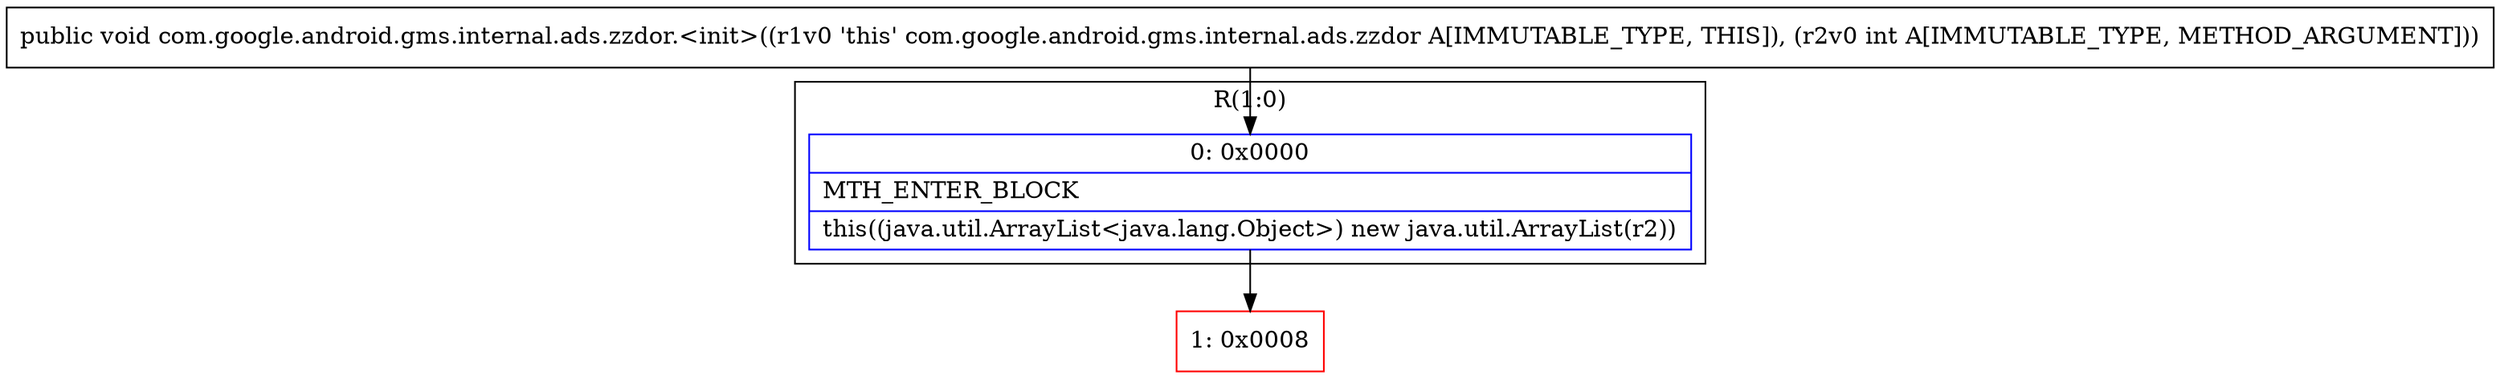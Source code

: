 digraph "CFG forcom.google.android.gms.internal.ads.zzdor.\<init\>(I)V" {
subgraph cluster_Region_585593129 {
label = "R(1:0)";
node [shape=record,color=blue];
Node_0 [shape=record,label="{0\:\ 0x0000|MTH_ENTER_BLOCK\l|this((java.util.ArrayList\<java.lang.Object\>) new java.util.ArrayList(r2))\l}"];
}
Node_1 [shape=record,color=red,label="{1\:\ 0x0008}"];
MethodNode[shape=record,label="{public void com.google.android.gms.internal.ads.zzdor.\<init\>((r1v0 'this' com.google.android.gms.internal.ads.zzdor A[IMMUTABLE_TYPE, THIS]), (r2v0 int A[IMMUTABLE_TYPE, METHOD_ARGUMENT])) }"];
MethodNode -> Node_0;
Node_0 -> Node_1;
}


